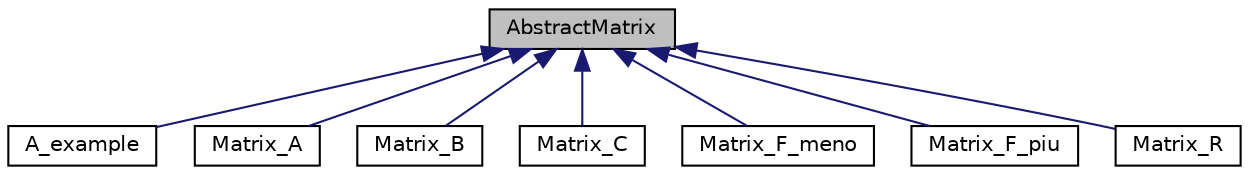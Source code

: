 digraph "AbstractMatrix"
{
 // LATEX_PDF_SIZE
  edge [fontname="Helvetica",fontsize="10",labelfontname="Helvetica",labelfontsize="10"];
  node [fontname="Helvetica",fontsize="10",shape=record];
  Node1 [label="AbstractMatrix",height=0.2,width=0.4,color="black", fillcolor="grey75", style="filled", fontcolor="black",tooltip="Definition of an Abstract class for the matrices of the Darcy and Transport System."];
  Node1 -> Node2 [dir="back",color="midnightblue",fontsize="10",style="solid",fontname="Helvetica"];
  Node2 [label="A_example",height=0.2,width=0.4,color="black", fillcolor="white", style="filled",URL="$classA__example.html",tooltip="Matrix A is the stiffness matrix fort the Poisson problem."];
  Node1 -> Node3 [dir="back",color="midnightblue",fontsize="10",style="solid",fontname="Helvetica"];
  Node3 [label="Matrix_A",height=0.2,width=0.4,color="black", fillcolor="white", style="filled",URL="$classMatrix__A.html",tooltip="Matrix A is the mass velocity matrix of the Darcy problem."];
  Node1 -> Node4 [dir="back",color="midnightblue",fontsize="10",style="solid",fontname="Helvetica"];
  Node4 [label="Matrix_B",height=0.2,width=0.4,color="black", fillcolor="white", style="filled",URL="$classMatrix__B.html",tooltip="Matrix B is the saddle_point matrix of the Darcy_System."];
  Node1 -> Node5 [dir="back",color="midnightblue",fontsize="10",style="solid",fontname="Helvetica"];
  Node5 [label="Matrix_C",height=0.2,width=0.4,color="black", fillcolor="white", style="filled",URL="$classMatrix__C.html",tooltip="Matrix C is the mass matrix for the Transport problem."];
  Node1 -> Node6 [dir="back",color="midnightblue",fontsize="10",style="solid",fontname="Helvetica"];
  Node6 [label="Matrix_F_meno",height=0.2,width=0.4,color="black", fillcolor="white", style="filled",URL="$classMatrix__F__meno.html",tooltip="Matrix F_meno is the part of the Upwind Matrix which treats the right node of the cells."];
  Node1 -> Node7 [dir="back",color="midnightblue",fontsize="10",style="solid",fontname="Helvetica"];
  Node7 [label="Matrix_F_piu",height=0.2,width=0.4,color="black", fillcolor="white", style="filled",URL="$classMatrix__F__piu.html",tooltip="Matrix F_piu is the part of the Upwind Matrix which treats the left node of the cells."];
  Node1 -> Node8 [dir="back",color="midnightblue",fontsize="10",style="solid",fontname="Helvetica"];
  Node8 [label="Matrix_R",height=0.2,width=0.4,color="black", fillcolor="white", style="filled",URL="$classMatrix__R.html",tooltip="Matrix R is the Reaction matrix."];
}
